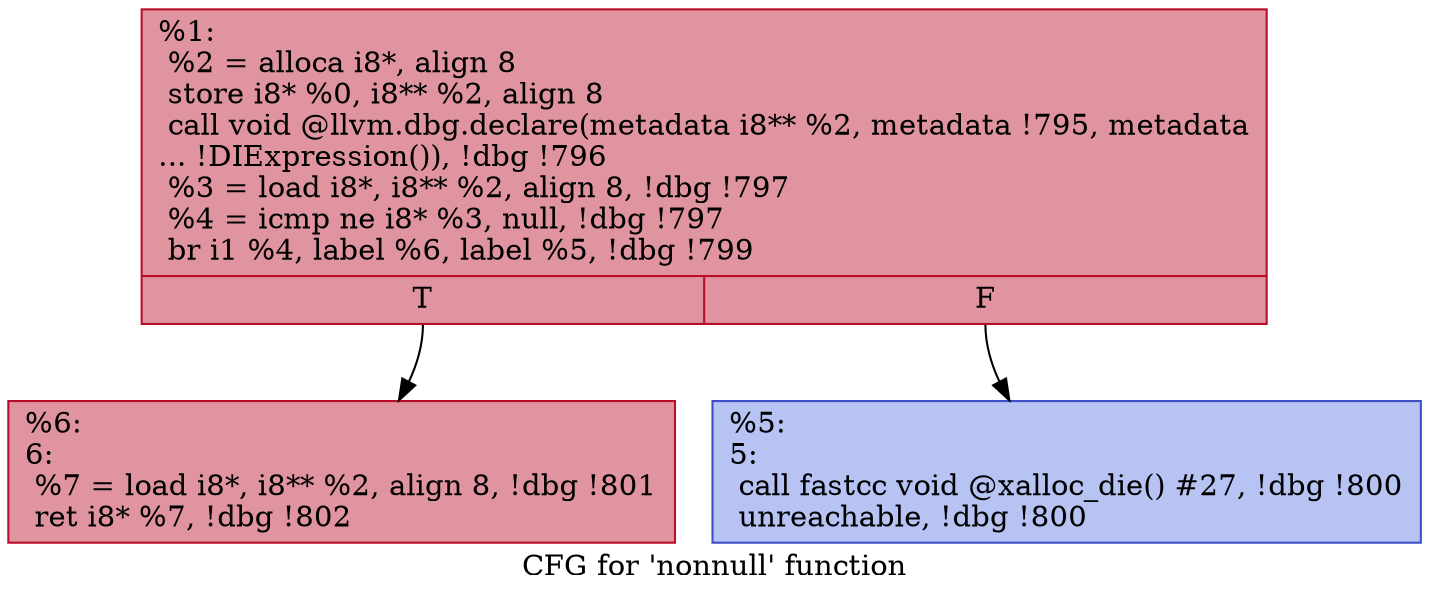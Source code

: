 digraph "CFG for 'nonnull' function" {
	label="CFG for 'nonnull' function";

	Node0x22ae930 [shape=record,color="#b70d28ff", style=filled, fillcolor="#b70d2870",label="{%1:\l  %2 = alloca i8*, align 8\l  store i8* %0, i8** %2, align 8\l  call void @llvm.dbg.declare(metadata i8** %2, metadata !795, metadata\l... !DIExpression()), !dbg !796\l  %3 = load i8*, i8** %2, align 8, !dbg !797\l  %4 = icmp ne i8* %3, null, !dbg !797\l  br i1 %4, label %6, label %5, !dbg !799\l|{<s0>T|<s1>F}}"];
	Node0x22ae930:s0 -> Node0x22fca20;
	Node0x22ae930:s1 -> Node0x22af0f0;
	Node0x22af0f0 [shape=record,color="#3d50c3ff", style=filled, fillcolor="#5977e370",label="{%5:\l5:                                                \l  call fastcc void @xalloc_die() #27, !dbg !800\l  unreachable, !dbg !800\l}"];
	Node0x22fca20 [shape=record,color="#b70d28ff", style=filled, fillcolor="#b70d2870",label="{%6:\l6:                                                \l  %7 = load i8*, i8** %2, align 8, !dbg !801\l  ret i8* %7, !dbg !802\l}"];
}
